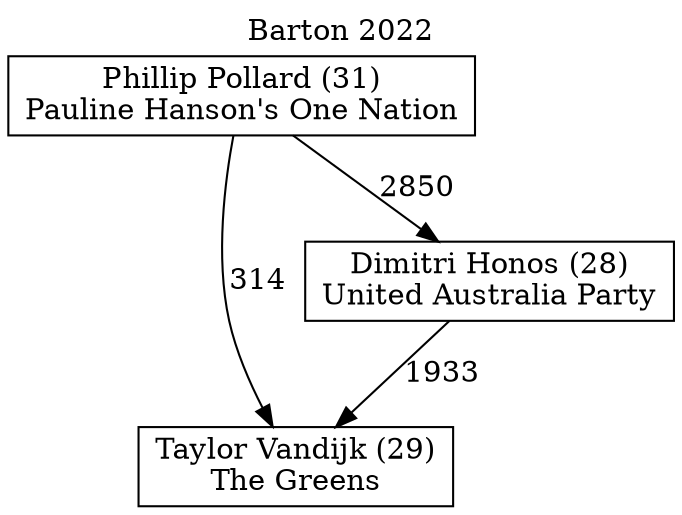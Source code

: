// House preference flow
digraph "Taylor Vandijk (29)_Barton_2022" {
	graph [label="Barton 2022" labelloc=t mclimit=10]
	node [shape=box]
	"Taylor Vandijk (29)" [label="Taylor Vandijk (29)
The Greens"]
	"Dimitri Honos (28)" [label="Dimitri Honos (28)
United Australia Party"]
	"Phillip Pollard (31)" [label="Phillip Pollard (31)
Pauline Hanson's One Nation"]
	"Taylor Vandijk (29)" [label="Taylor Vandijk (29)
The Greens"]
	"Phillip Pollard (31)" [label="Phillip Pollard (31)
Pauline Hanson's One Nation"]
	"Phillip Pollard (31)" [label="Phillip Pollard (31)
Pauline Hanson's One Nation"]
	"Dimitri Honos (28)" [label="Dimitri Honos (28)
United Australia Party"]
	"Phillip Pollard (31)" [label="Phillip Pollard (31)
Pauline Hanson's One Nation"]
	"Phillip Pollard (31)" [label="Phillip Pollard (31)
Pauline Hanson's One Nation"]
	"Dimitri Honos (28)" -> "Taylor Vandijk (29)" [label=1933]
	"Phillip Pollard (31)" -> "Dimitri Honos (28)" [label=2850]
	"Phillip Pollard (31)" -> "Taylor Vandijk (29)" [label=314]
}
